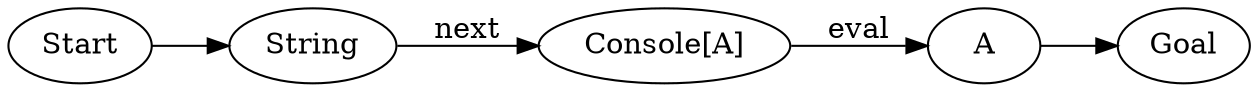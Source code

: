digraph {
    rankdir=LR

    Start[class="extremity"]
    Goal[class="extremity"]
    ConsoleA[label="Console[A]"]
    String[class="start"]
    A[class="goal"]

    String -> ConsoleA[label="next"]
    ConsoleA -> A[label="eval"]

    Start -> String[class="start"]
    A -> Goal[class="goal"]
}
